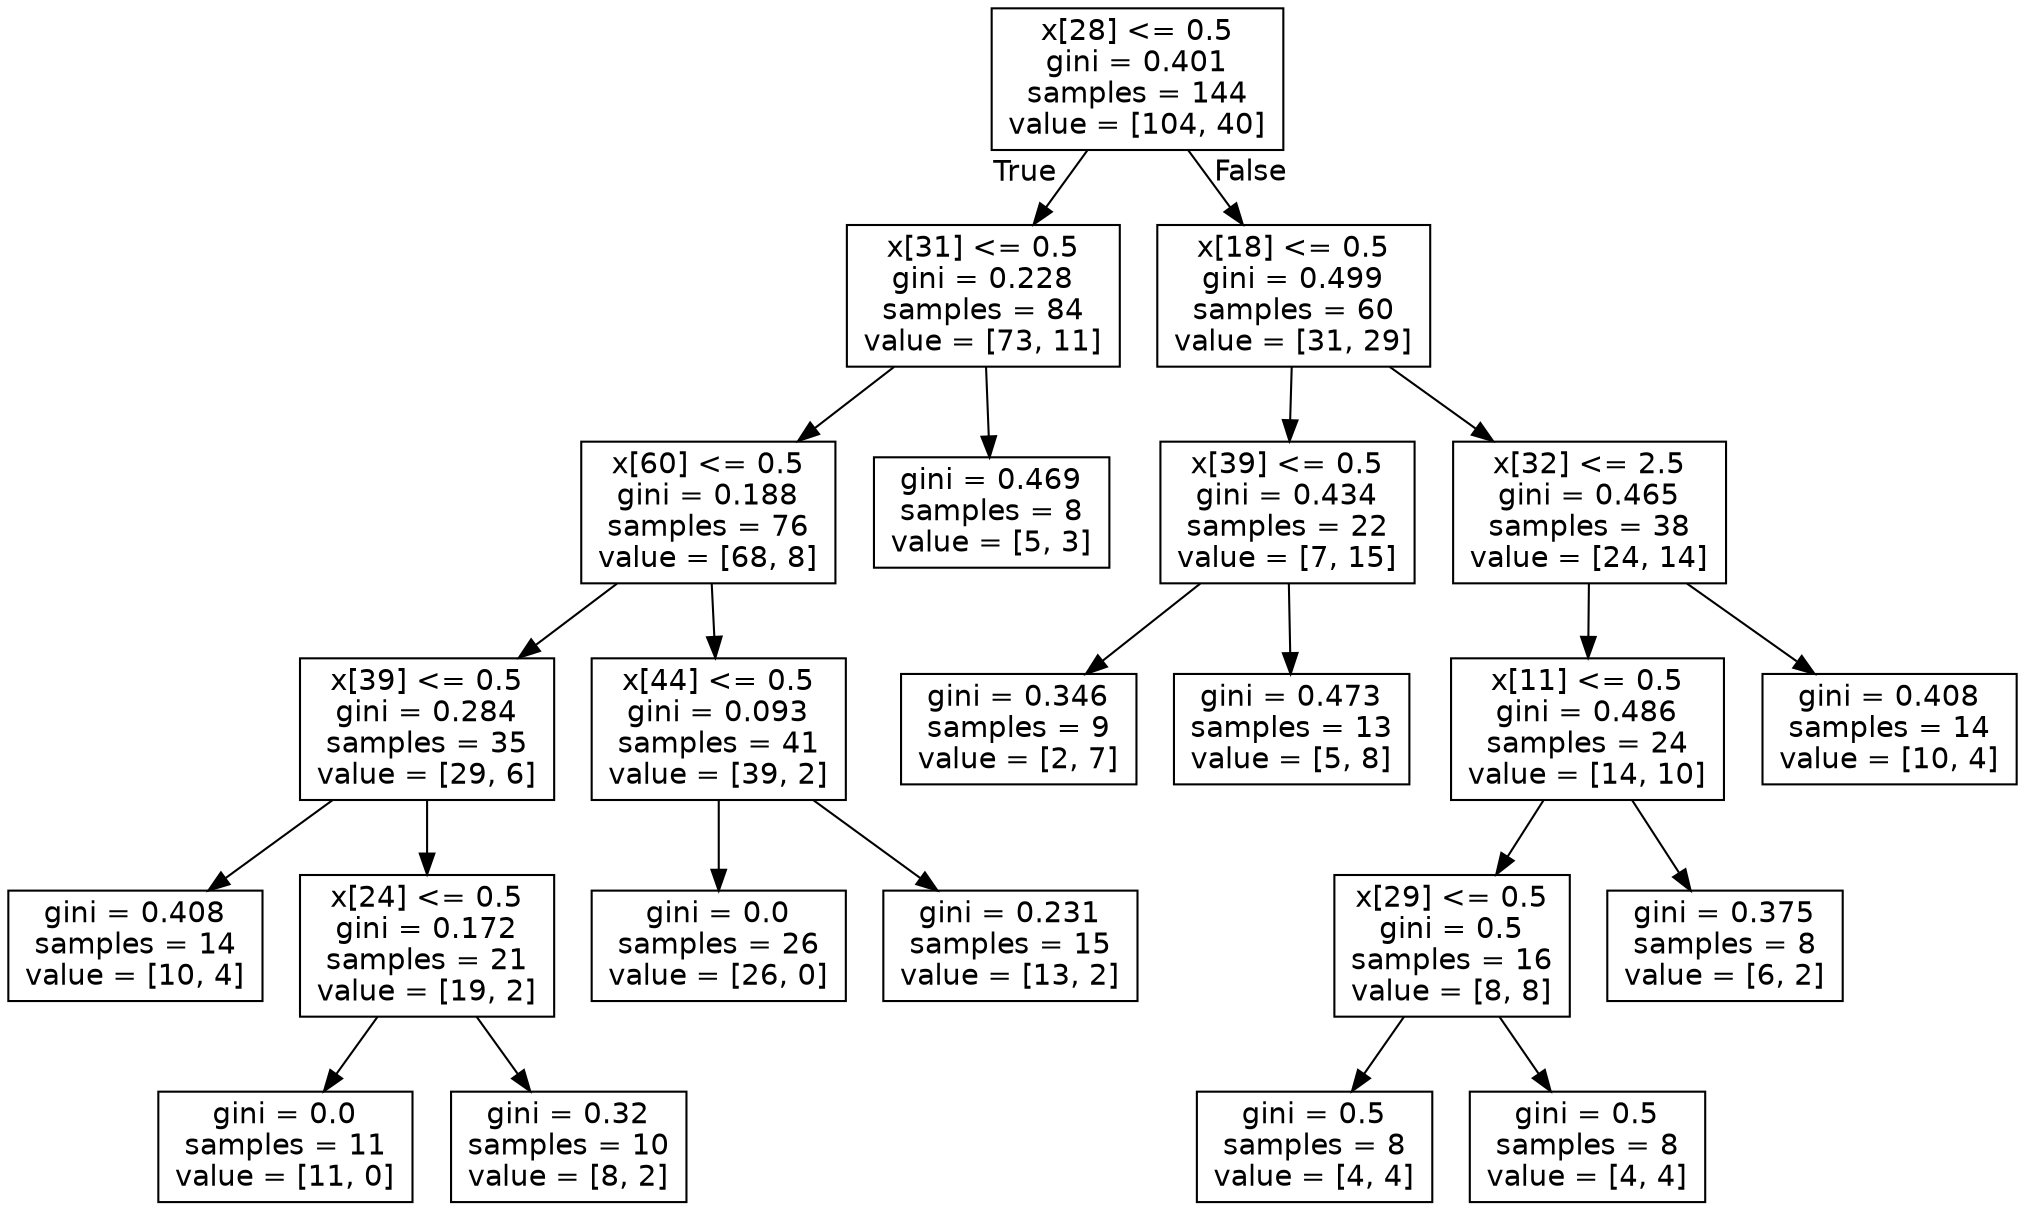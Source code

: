 digraph Tree {
node [shape=box, fontname="helvetica"] ;
edge [fontname="helvetica"] ;
0 [label="x[28] <= 0.5\ngini = 0.401\nsamples = 144\nvalue = [104, 40]"] ;
1 [label="x[31] <= 0.5\ngini = 0.228\nsamples = 84\nvalue = [73, 11]"] ;
0 -> 1 [labeldistance=2.5, labelangle=45, headlabel="True"] ;
2 [label="x[60] <= 0.5\ngini = 0.188\nsamples = 76\nvalue = [68, 8]"] ;
1 -> 2 ;
3 [label="x[39] <= 0.5\ngini = 0.284\nsamples = 35\nvalue = [29, 6]"] ;
2 -> 3 ;
4 [label="gini = 0.408\nsamples = 14\nvalue = [10, 4]"] ;
3 -> 4 ;
5 [label="x[24] <= 0.5\ngini = 0.172\nsamples = 21\nvalue = [19, 2]"] ;
3 -> 5 ;
6 [label="gini = 0.0\nsamples = 11\nvalue = [11, 0]"] ;
5 -> 6 ;
7 [label="gini = 0.32\nsamples = 10\nvalue = [8, 2]"] ;
5 -> 7 ;
8 [label="x[44] <= 0.5\ngini = 0.093\nsamples = 41\nvalue = [39, 2]"] ;
2 -> 8 ;
9 [label="gini = 0.0\nsamples = 26\nvalue = [26, 0]"] ;
8 -> 9 ;
10 [label="gini = 0.231\nsamples = 15\nvalue = [13, 2]"] ;
8 -> 10 ;
11 [label="gini = 0.469\nsamples = 8\nvalue = [5, 3]"] ;
1 -> 11 ;
12 [label="x[18] <= 0.5\ngini = 0.499\nsamples = 60\nvalue = [31, 29]"] ;
0 -> 12 [labeldistance=2.5, labelangle=-45, headlabel="False"] ;
13 [label="x[39] <= 0.5\ngini = 0.434\nsamples = 22\nvalue = [7, 15]"] ;
12 -> 13 ;
14 [label="gini = 0.346\nsamples = 9\nvalue = [2, 7]"] ;
13 -> 14 ;
15 [label="gini = 0.473\nsamples = 13\nvalue = [5, 8]"] ;
13 -> 15 ;
16 [label="x[32] <= 2.5\ngini = 0.465\nsamples = 38\nvalue = [24, 14]"] ;
12 -> 16 ;
17 [label="x[11] <= 0.5\ngini = 0.486\nsamples = 24\nvalue = [14, 10]"] ;
16 -> 17 ;
18 [label="x[29] <= 0.5\ngini = 0.5\nsamples = 16\nvalue = [8, 8]"] ;
17 -> 18 ;
19 [label="gini = 0.5\nsamples = 8\nvalue = [4, 4]"] ;
18 -> 19 ;
20 [label="gini = 0.5\nsamples = 8\nvalue = [4, 4]"] ;
18 -> 20 ;
21 [label="gini = 0.375\nsamples = 8\nvalue = [6, 2]"] ;
17 -> 21 ;
22 [label="gini = 0.408\nsamples = 14\nvalue = [10, 4]"] ;
16 -> 22 ;
}
